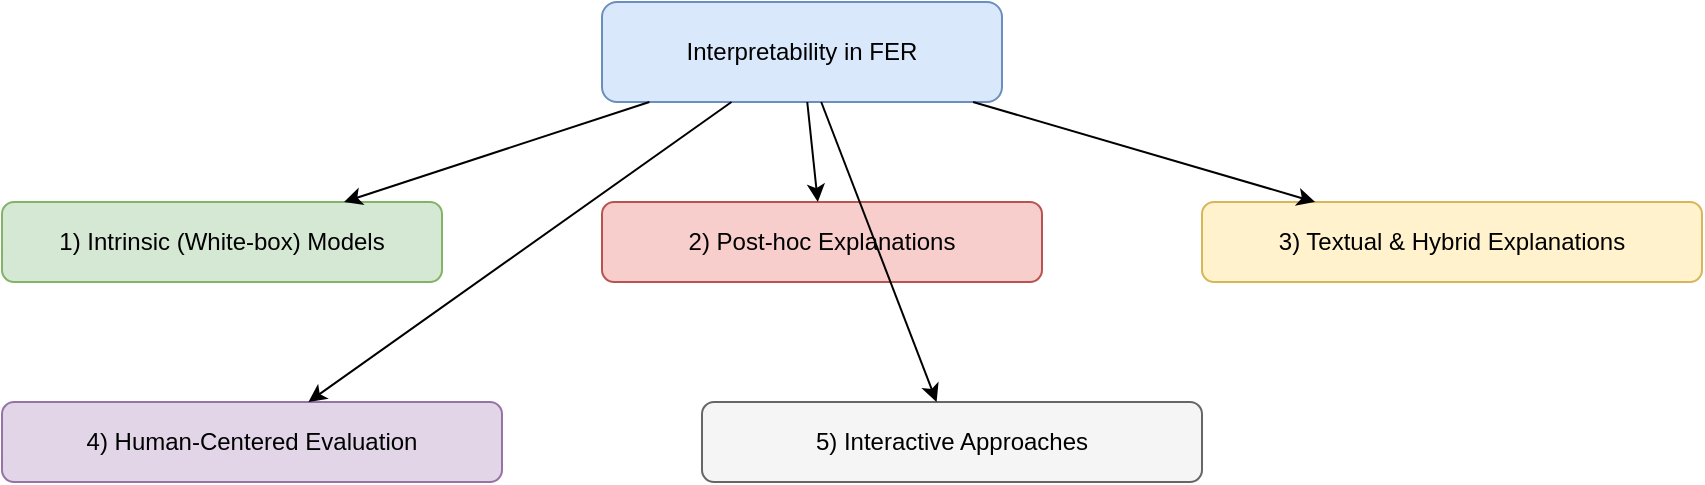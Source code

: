 <mxfile>
  <diagram name="Page-1">
    <mxGraphModel dx="1000" dy="1000" grid="1" gridSize="10" guides="1" tooltips="1" connect="1" arrows="1" fold="1" page="1" pageScale="1" pageWidth="827" pageHeight="1169" math="0" shadow="0">
      <root>
        <mxCell id="0"/>
        <mxCell id="1" parent="0"/>
        
        <!-- Root -->
        <mxCell id="root" value="Interpretability in FER" style="rounded=1;whiteSpace=wrap;html=1;fillColor=#dae8fc;strokeColor=#6c8ebf;" vertex="1" parent="1">
          <mxGeometry x="400" y="20" width="200" height="50" as="geometry"/>
        </mxCell>

        <!-- Intrinsic -->
        <mxCell id="intrinsic" value="1) Intrinsic (White-box) Models" style="rounded=1;whiteSpace=wrap;html=1;fillColor=#d5e8d4;strokeColor=#82b366;" vertex="1" parent="1">
          <mxGeometry x="100" y="120" width="220" height="40" as="geometry"/>
        </mxCell>
        <mxCell id="edge1" edge="1" parent="1" source="root" target="intrinsic">
          <mxGeometry relative="1" as="geometry"/>
        </mxCell>

        <!-- Post-hoc -->
        <mxCell id="posthoc" value="2) Post-hoc Explanations" style="rounded=1;whiteSpace=wrap;html=1;fillColor=#f8cecc;strokeColor=#b85450;" vertex="1" parent="1">
          <mxGeometry x="400" y="120" width="220" height="40" as="geometry"/>
        </mxCell>
        <mxCell id="edge2" edge="1" parent="1" source="root" target="posthoc">
          <mxGeometry relative="1" as="geometry"/>
        </mxCell>

        <!-- Textual -->
        <mxCell id="textual" value="3) Textual &amp; Hybrid Explanations" style="rounded=1;whiteSpace=wrap;html=1;fillColor=#fff2cc;strokeColor=#d6b656;" vertex="1" parent="1">
          <mxGeometry x="700" y="120" width="250" height="40" as="geometry"/>
        </mxCell>
        <mxCell id="edge3" edge="1" parent="1" source="root" target="textual">
          <mxGeometry relative="1" as="geometry"/>
        </mxCell>

        <!-- Human-centered -->
        <mxCell id="human" value="4) Human-Centered Evaluation" style="rounded=1;whiteSpace=wrap;html=1;fillColor=#e1d5e7;strokeColor=#9673a6;" vertex="1" parent="1">
          <mxGeometry x="100" y="220" width="250" height="40" as="geometry"/>
        </mxCell>
        <mxCell id="edge4" edge="1" parent="1" source="root" target="human">
          <mxGeometry relative="1" as="geometry"/>
        </mxCell>

        <!-- Interactive -->
        <mxCell id="interactive" value="5) Interactive Approaches" style="rounded=1;whiteSpace=wrap;html=1;fillColor=#f5f5f5;strokeColor=#666666;" vertex="1" parent="1">
          <mxGeometry x="450" y="220" width="250" height="40" as="geometry"/>
        </mxCell>
        <mxCell id="edge5" edge="1" parent="1" source="root" target="interactive">
          <mxGeometry relative="1" as="geometry"/>
        </mxCell>
      </root>
    </mxGraphModel>
  </diagram>
</mxfile>